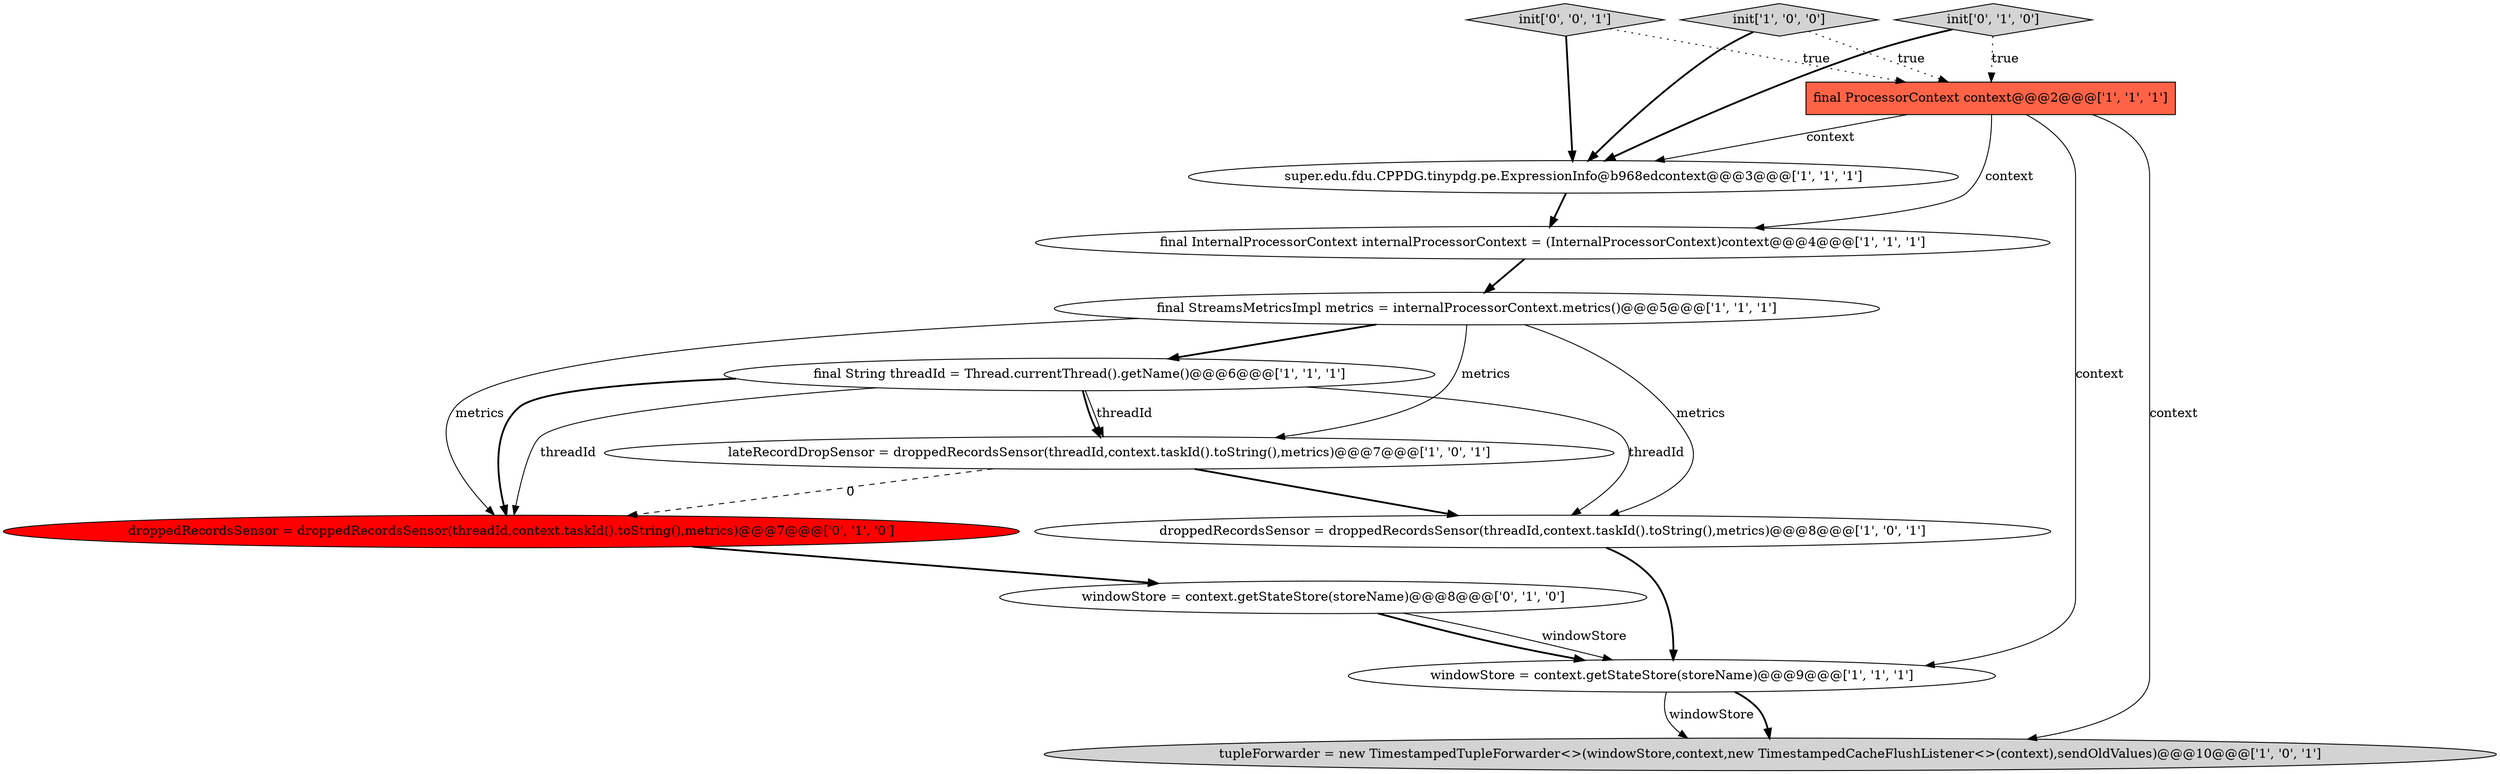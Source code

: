 digraph {
5 [style = filled, label = "final ProcessorContext context@@@2@@@['1', '1', '1']", fillcolor = tomato, shape = box image = "AAA0AAABBB1BBB"];
3 [style = filled, label = "final InternalProcessorContext internalProcessorContext = (InternalProcessorContext)context@@@4@@@['1', '1', '1']", fillcolor = white, shape = ellipse image = "AAA0AAABBB1BBB"];
10 [style = filled, label = "init['0', '1', '0']", fillcolor = lightgray, shape = diamond image = "AAA0AAABBB2BBB"];
0 [style = filled, label = "init['1', '0', '0']", fillcolor = lightgray, shape = diamond image = "AAA0AAABBB1BBB"];
2 [style = filled, label = "droppedRecordsSensor = droppedRecordsSensor(threadId,context.taskId().toString(),metrics)@@@8@@@['1', '0', '1']", fillcolor = white, shape = ellipse image = "AAA0AAABBB1BBB"];
1 [style = filled, label = "final StreamsMetricsImpl metrics = internalProcessorContext.metrics()@@@5@@@['1', '1', '1']", fillcolor = white, shape = ellipse image = "AAA0AAABBB1BBB"];
11 [style = filled, label = "windowStore = context.getStateStore(storeName)@@@8@@@['0', '1', '0']", fillcolor = white, shape = ellipse image = "AAA0AAABBB2BBB"];
6 [style = filled, label = "tupleForwarder = new TimestampedTupleForwarder<>(windowStore,context,new TimestampedCacheFlushListener<>(context),sendOldValues)@@@10@@@['1', '0', '1']", fillcolor = lightgray, shape = ellipse image = "AAA0AAABBB1BBB"];
12 [style = filled, label = "droppedRecordsSensor = droppedRecordsSensor(threadId,context.taskId().toString(),metrics)@@@7@@@['0', '1', '0']", fillcolor = red, shape = ellipse image = "AAA1AAABBB2BBB"];
13 [style = filled, label = "init['0', '0', '1']", fillcolor = lightgray, shape = diamond image = "AAA0AAABBB3BBB"];
8 [style = filled, label = "lateRecordDropSensor = droppedRecordsSensor(threadId,context.taskId().toString(),metrics)@@@7@@@['1', '0', '1']", fillcolor = white, shape = ellipse image = "AAA0AAABBB1BBB"];
4 [style = filled, label = "windowStore = context.getStateStore(storeName)@@@9@@@['1', '1', '1']", fillcolor = white, shape = ellipse image = "AAA0AAABBB1BBB"];
7 [style = filled, label = "final String threadId = Thread.currentThread().getName()@@@6@@@['1', '1', '1']", fillcolor = white, shape = ellipse image = "AAA0AAABBB1BBB"];
9 [style = filled, label = "super.edu.fdu.CPPDG.tinypdg.pe.ExpressionInfo@b968edcontext@@@3@@@['1', '1', '1']", fillcolor = white, shape = ellipse image = "AAA0AAABBB1BBB"];
0->9 [style = bold, label=""];
5->9 [style = solid, label="context"];
0->5 [style = dotted, label="true"];
3->1 [style = bold, label=""];
4->6 [style = bold, label=""];
7->12 [style = bold, label=""];
11->4 [style = bold, label=""];
12->11 [style = bold, label=""];
8->12 [style = dashed, label="0"];
13->5 [style = dotted, label="true"];
7->12 [style = solid, label="threadId"];
5->6 [style = solid, label="context"];
1->12 [style = solid, label="metrics"];
7->2 [style = solid, label="threadId"];
7->8 [style = bold, label=""];
10->5 [style = dotted, label="true"];
2->4 [style = bold, label=""];
1->7 [style = bold, label=""];
4->6 [style = solid, label="windowStore"];
5->4 [style = solid, label="context"];
5->3 [style = solid, label="context"];
8->2 [style = bold, label=""];
11->4 [style = solid, label="windowStore"];
1->2 [style = solid, label="metrics"];
7->8 [style = solid, label="threadId"];
9->3 [style = bold, label=""];
10->9 [style = bold, label=""];
13->9 [style = bold, label=""];
1->8 [style = solid, label="metrics"];
}
